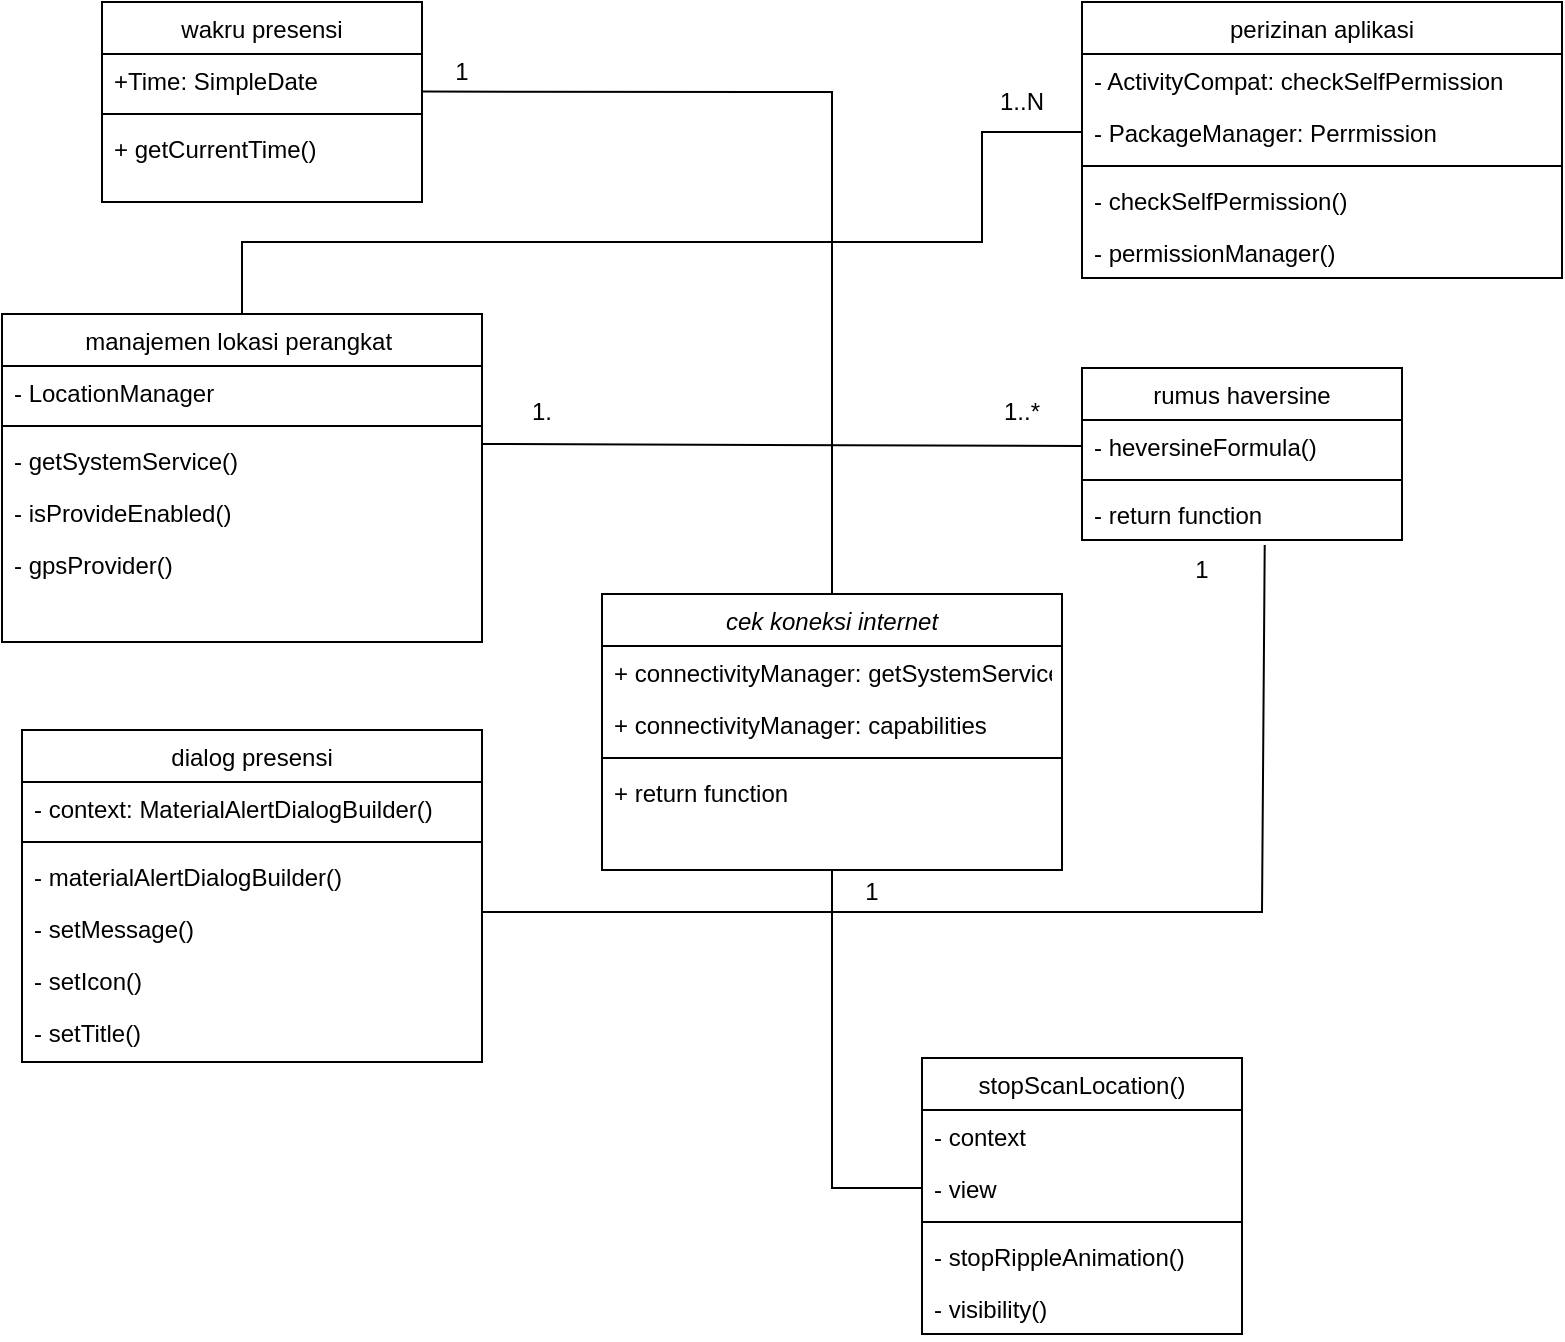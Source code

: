 <mxfile version="20.0.4" type="device"><diagram id="C5RBs43oDa-KdzZeNtuy" name="Page-1"><mxGraphModel dx="1153" dy="677" grid="1" gridSize="10" guides="1" tooltips="1" connect="1" arrows="1" fold="1" page="1" pageScale="1" pageWidth="827" pageHeight="1169" math="0" shadow="0"><root><mxCell id="WIyWlLk6GJQsqaUBKTNV-0"/><mxCell id="WIyWlLk6GJQsqaUBKTNV-1" parent="WIyWlLk6GJQsqaUBKTNV-0"/><mxCell id="zkfFHV4jXpPFQw0GAbJ--0" value="cek koneksi internet" style="swimlane;fontStyle=2;align=center;verticalAlign=top;childLayout=stackLayout;horizontal=1;startSize=26;horizontalStack=0;resizeParent=1;resizeLast=0;collapsible=1;marginBottom=0;rounded=0;shadow=0;strokeWidth=1;" parent="WIyWlLk6GJQsqaUBKTNV-1" vertex="1"><mxGeometry x="330" y="376" width="230" height="138" as="geometry"><mxRectangle x="230" y="140" width="160" height="26" as="alternateBounds"/></mxGeometry></mxCell><mxCell id="zkfFHV4jXpPFQw0GAbJ--1" value="+ connectivityManager: getSystemService" style="text;align=left;verticalAlign=top;spacingLeft=4;spacingRight=4;overflow=hidden;rotatable=0;points=[[0,0.5],[1,0.5]];portConstraint=eastwest;" parent="zkfFHV4jXpPFQw0GAbJ--0" vertex="1"><mxGeometry y="26" width="230" height="26" as="geometry"/></mxCell><mxCell id="zkfFHV4jXpPFQw0GAbJ--2" value="+ connectivityManager: capabilities" style="text;align=left;verticalAlign=top;spacingLeft=4;spacingRight=4;overflow=hidden;rotatable=0;points=[[0,0.5],[1,0.5]];portConstraint=eastwest;rounded=0;shadow=0;html=0;" parent="zkfFHV4jXpPFQw0GAbJ--0" vertex="1"><mxGeometry y="52" width="230" height="26" as="geometry"/></mxCell><mxCell id="zkfFHV4jXpPFQw0GAbJ--4" value="" style="line;html=1;strokeWidth=1;align=left;verticalAlign=middle;spacingTop=-1;spacingLeft=3;spacingRight=3;rotatable=0;labelPosition=right;points=[];portConstraint=eastwest;" parent="zkfFHV4jXpPFQw0GAbJ--0" vertex="1"><mxGeometry y="78" width="230" height="8" as="geometry"/></mxCell><mxCell id="zkfFHV4jXpPFQw0GAbJ--5" value="+ return function " style="text;align=left;verticalAlign=top;spacingLeft=4;spacingRight=4;overflow=hidden;rotatable=0;points=[[0,0.5],[1,0.5]];portConstraint=eastwest;" parent="zkfFHV4jXpPFQw0GAbJ--0" vertex="1"><mxGeometry y="86" width="230" height="26" as="geometry"/></mxCell><mxCell id="zkfFHV4jXpPFQw0GAbJ--6" value="perizinan aplikasi" style="swimlane;fontStyle=0;align=center;verticalAlign=top;childLayout=stackLayout;horizontal=1;startSize=26;horizontalStack=0;resizeParent=1;resizeLast=0;collapsible=1;marginBottom=0;rounded=0;shadow=0;strokeWidth=1;" parent="WIyWlLk6GJQsqaUBKTNV-1" vertex="1"><mxGeometry x="570" y="80" width="240" height="138" as="geometry"><mxRectangle x="130" y="380" width="160" height="26" as="alternateBounds"/></mxGeometry></mxCell><mxCell id="zkfFHV4jXpPFQw0GAbJ--7" value="- ActivityCompat: checkSelfPermission" style="text;align=left;verticalAlign=top;spacingLeft=4;spacingRight=4;overflow=hidden;rotatable=0;points=[[0,0.5],[1,0.5]];portConstraint=eastwest;" parent="zkfFHV4jXpPFQw0GAbJ--6" vertex="1"><mxGeometry y="26" width="240" height="26" as="geometry"/></mxCell><mxCell id="zkfFHV4jXpPFQw0GAbJ--8" value="- PackageManager: Perrmission" style="text;align=left;verticalAlign=top;spacingLeft=4;spacingRight=4;overflow=hidden;rotatable=0;points=[[0,0.5],[1,0.5]];portConstraint=eastwest;rounded=0;shadow=0;html=0;" parent="zkfFHV4jXpPFQw0GAbJ--6" vertex="1"><mxGeometry y="52" width="240" height="26" as="geometry"/></mxCell><mxCell id="zkfFHV4jXpPFQw0GAbJ--9" value="" style="line;html=1;strokeWidth=1;align=left;verticalAlign=middle;spacingTop=-1;spacingLeft=3;spacingRight=3;rotatable=0;labelPosition=right;points=[];portConstraint=eastwest;" parent="zkfFHV4jXpPFQw0GAbJ--6" vertex="1"><mxGeometry y="78" width="240" height="8" as="geometry"/></mxCell><mxCell id="zkfFHV4jXpPFQw0GAbJ--11" value="- checkSelfPermission()" style="text;align=left;verticalAlign=top;spacingLeft=4;spacingRight=4;overflow=hidden;rotatable=0;points=[[0,0.5],[1,0.5]];portConstraint=eastwest;" parent="zkfFHV4jXpPFQw0GAbJ--6" vertex="1"><mxGeometry y="86" width="240" height="26" as="geometry"/></mxCell><mxCell id="Y8-s1_e4RGCj4OyxKN_6-17" value="- permissionManager()" style="text;align=left;verticalAlign=top;spacingLeft=4;spacingRight=4;overflow=hidden;rotatable=0;points=[[0,0.5],[1,0.5]];portConstraint=eastwest;" vertex="1" parent="zkfFHV4jXpPFQw0GAbJ--6"><mxGeometry y="112" width="240" height="26" as="geometry"/></mxCell><mxCell id="zkfFHV4jXpPFQw0GAbJ--13" value="rumus haversine" style="swimlane;fontStyle=0;align=center;verticalAlign=top;childLayout=stackLayout;horizontal=1;startSize=26;horizontalStack=0;resizeParent=1;resizeLast=0;collapsible=1;marginBottom=0;rounded=0;shadow=0;strokeWidth=1;" parent="WIyWlLk6GJQsqaUBKTNV-1" vertex="1"><mxGeometry x="570" y="263" width="160" height="86" as="geometry"><mxRectangle x="340" y="380" width="170" height="26" as="alternateBounds"/></mxGeometry></mxCell><mxCell id="zkfFHV4jXpPFQw0GAbJ--14" value="- heversineFormula()" style="text;align=left;verticalAlign=top;spacingLeft=4;spacingRight=4;overflow=hidden;rotatable=0;points=[[0,0.5],[1,0.5]];portConstraint=eastwest;" parent="zkfFHV4jXpPFQw0GAbJ--13" vertex="1"><mxGeometry y="26" width="160" height="26" as="geometry"/></mxCell><mxCell id="zkfFHV4jXpPFQw0GAbJ--15" value="" style="line;html=1;strokeWidth=1;align=left;verticalAlign=middle;spacingTop=-1;spacingLeft=3;spacingRight=3;rotatable=0;labelPosition=right;points=[];portConstraint=eastwest;" parent="zkfFHV4jXpPFQw0GAbJ--13" vertex="1"><mxGeometry y="52" width="160" height="8" as="geometry"/></mxCell><mxCell id="DS_W4THvFsy85oyF9Q2x-8" value="- return function " style="text;align=left;verticalAlign=top;spacingLeft=4;spacingRight=4;overflow=hidden;rotatable=0;points=[[0,0.5],[1,0.5]];portConstraint=eastwest;" parent="zkfFHV4jXpPFQw0GAbJ--13" vertex="1"><mxGeometry y="60" width="160" height="26" as="geometry"/></mxCell><mxCell id="zkfFHV4jXpPFQw0GAbJ--17" value="wakru presensi" style="swimlane;fontStyle=0;align=center;verticalAlign=top;childLayout=stackLayout;horizontal=1;startSize=26;horizontalStack=0;resizeParent=1;resizeLast=0;collapsible=1;marginBottom=0;rounded=0;shadow=0;strokeWidth=1;" parent="WIyWlLk6GJQsqaUBKTNV-1" vertex="1"><mxGeometry x="80" y="80" width="160" height="100" as="geometry"><mxRectangle x="550" y="140" width="160" height="26" as="alternateBounds"/></mxGeometry></mxCell><mxCell id="zkfFHV4jXpPFQw0GAbJ--18" value="+Time: SimpleDate" style="text;align=left;verticalAlign=top;spacingLeft=4;spacingRight=4;overflow=hidden;rotatable=0;points=[[0,0.5],[1,0.5]];portConstraint=eastwest;" parent="zkfFHV4jXpPFQw0GAbJ--17" vertex="1"><mxGeometry y="26" width="160" height="26" as="geometry"/></mxCell><mxCell id="zkfFHV4jXpPFQw0GAbJ--23" value="" style="line;html=1;strokeWidth=1;align=left;verticalAlign=middle;spacingTop=-1;spacingLeft=3;spacingRight=3;rotatable=0;labelPosition=right;points=[];portConstraint=eastwest;" parent="zkfFHV4jXpPFQw0GAbJ--17" vertex="1"><mxGeometry y="52" width="160" height="8" as="geometry"/></mxCell><mxCell id="zkfFHV4jXpPFQw0GAbJ--24" value="+ getCurrentTime()" style="text;align=left;verticalAlign=top;spacingLeft=4;spacingRight=4;overflow=hidden;rotatable=0;points=[[0,0.5],[1,0.5]];portConstraint=eastwest;" parent="zkfFHV4jXpPFQw0GAbJ--17" vertex="1"><mxGeometry y="60" width="160" height="26" as="geometry"/></mxCell><mxCell id="DS_W4THvFsy85oyF9Q2x-2" value="manajemen lokasi perangkat " style="swimlane;fontStyle=0;align=center;verticalAlign=top;childLayout=stackLayout;horizontal=1;startSize=26;horizontalStack=0;resizeParent=1;resizeLast=0;collapsible=1;marginBottom=0;rounded=0;shadow=0;strokeWidth=1;" parent="WIyWlLk6GJQsqaUBKTNV-1" vertex="1"><mxGeometry x="30" y="236" width="240" height="164" as="geometry"><mxRectangle x="130" y="380" width="160" height="26" as="alternateBounds"/></mxGeometry></mxCell><mxCell id="DS_W4THvFsy85oyF9Q2x-3" value="- LocationManager" style="text;align=left;verticalAlign=top;spacingLeft=4;spacingRight=4;overflow=hidden;rotatable=0;points=[[0,0.5],[1,0.5]];portConstraint=eastwest;" parent="DS_W4THvFsy85oyF9Q2x-2" vertex="1"><mxGeometry y="26" width="240" height="26" as="geometry"/></mxCell><mxCell id="DS_W4THvFsy85oyF9Q2x-5" value="" style="line;html=1;strokeWidth=1;align=left;verticalAlign=middle;spacingTop=-1;spacingLeft=3;spacingRight=3;rotatable=0;labelPosition=right;points=[];portConstraint=eastwest;" parent="DS_W4THvFsy85oyF9Q2x-2" vertex="1"><mxGeometry y="52" width="240" height="8" as="geometry"/></mxCell><mxCell id="DS_W4THvFsy85oyF9Q2x-6" value="- getSystemService()" style="text;align=left;verticalAlign=top;spacingLeft=4;spacingRight=4;overflow=hidden;rotatable=0;points=[[0,0.5],[1,0.5]];portConstraint=eastwest;" parent="DS_W4THvFsy85oyF9Q2x-2" vertex="1"><mxGeometry y="60" width="240" height="26" as="geometry"/></mxCell><mxCell id="Y8-s1_e4RGCj4OyxKN_6-16" value="- isProvideEnabled()" style="text;align=left;verticalAlign=top;spacingLeft=4;spacingRight=4;overflow=hidden;rotatable=0;points=[[0,0.5],[1,0.5]];portConstraint=eastwest;" vertex="1" parent="DS_W4THvFsy85oyF9Q2x-2"><mxGeometry y="86" width="240" height="26" as="geometry"/></mxCell><mxCell id="Y8-s1_e4RGCj4OyxKN_6-15" value="- gpsProvider()" style="text;align=left;verticalAlign=top;spacingLeft=4;spacingRight=4;overflow=hidden;rotatable=0;points=[[0,0.5],[1,0.5]];portConstraint=eastwest;" vertex="1" parent="DS_W4THvFsy85oyF9Q2x-2"><mxGeometry y="112" width="240" height="26" as="geometry"/></mxCell><mxCell id="DS_W4THvFsy85oyF9Q2x-9" value="dialog presensi" style="swimlane;fontStyle=0;align=center;verticalAlign=top;childLayout=stackLayout;horizontal=1;startSize=26;horizontalStack=0;resizeParent=1;resizeLast=0;collapsible=1;marginBottom=0;rounded=0;shadow=0;strokeWidth=1;" parent="WIyWlLk6GJQsqaUBKTNV-1" vertex="1"><mxGeometry x="40" y="444" width="230" height="166" as="geometry"><mxRectangle x="130" y="380" width="160" height="26" as="alternateBounds"/></mxGeometry></mxCell><mxCell id="DS_W4THvFsy85oyF9Q2x-10" value="- context: MaterialAlertDialogBuilder()" style="text;align=left;verticalAlign=top;spacingLeft=4;spacingRight=4;overflow=hidden;rotatable=0;points=[[0,0.5],[1,0.5]];portConstraint=eastwest;" parent="DS_W4THvFsy85oyF9Q2x-9" vertex="1"><mxGeometry y="26" width="230" height="26" as="geometry"/></mxCell><mxCell id="DS_W4THvFsy85oyF9Q2x-12" value="" style="line;html=1;strokeWidth=1;align=left;verticalAlign=middle;spacingTop=-1;spacingLeft=3;spacingRight=3;rotatable=0;labelPosition=right;points=[];portConstraint=eastwest;" parent="DS_W4THvFsy85oyF9Q2x-9" vertex="1"><mxGeometry y="52" width="230" height="8" as="geometry"/></mxCell><mxCell id="DS_W4THvFsy85oyF9Q2x-13" value="- materialAlertDialogBuilder()" style="text;align=left;verticalAlign=top;spacingLeft=4;spacingRight=4;overflow=hidden;rotatable=0;points=[[0,0.5],[1,0.5]];portConstraint=eastwest;" parent="DS_W4THvFsy85oyF9Q2x-9" vertex="1"><mxGeometry y="60" width="230" height="26" as="geometry"/></mxCell><mxCell id="Y8-s1_e4RGCj4OyxKN_6-29" value="- setMessage()" style="text;align=left;verticalAlign=top;spacingLeft=4;spacingRight=4;overflow=hidden;rotatable=0;points=[[0,0.5],[1,0.5]];portConstraint=eastwest;" vertex="1" parent="DS_W4THvFsy85oyF9Q2x-9"><mxGeometry y="86" width="230" height="26" as="geometry"/></mxCell><mxCell id="Y8-s1_e4RGCj4OyxKN_6-30" value="- setIcon()" style="text;align=left;verticalAlign=top;spacingLeft=4;spacingRight=4;overflow=hidden;rotatable=0;points=[[0,0.5],[1,0.5]];portConstraint=eastwest;" vertex="1" parent="DS_W4THvFsy85oyF9Q2x-9"><mxGeometry y="112" width="230" height="26" as="geometry"/></mxCell><mxCell id="Y8-s1_e4RGCj4OyxKN_6-20" value="- setTitle()" style="text;align=left;verticalAlign=top;spacingLeft=4;spacingRight=4;overflow=hidden;rotatable=0;points=[[0,0.5],[1,0.5]];portConstraint=eastwest;" vertex="1" parent="DS_W4THvFsy85oyF9Q2x-9"><mxGeometry y="138" width="230" height="26" as="geometry"/></mxCell><mxCell id="DS_W4THvFsy85oyF9Q2x-14" value="stopScanLocation()" style="swimlane;fontStyle=0;align=center;verticalAlign=top;childLayout=stackLayout;horizontal=1;startSize=26;horizontalStack=0;resizeParent=1;resizeLast=0;collapsible=1;marginBottom=0;rounded=0;shadow=0;strokeWidth=1;" parent="WIyWlLk6GJQsqaUBKTNV-1" vertex="1"><mxGeometry x="490" y="608" width="160" height="138" as="geometry"><mxRectangle x="130" y="380" width="160" height="26" as="alternateBounds"/></mxGeometry></mxCell><mxCell id="DS_W4THvFsy85oyF9Q2x-15" value="- context" style="text;align=left;verticalAlign=top;spacingLeft=4;spacingRight=4;overflow=hidden;rotatable=0;points=[[0,0.5],[1,0.5]];portConstraint=eastwest;" parent="DS_W4THvFsy85oyF9Q2x-14" vertex="1"><mxGeometry y="26" width="160" height="26" as="geometry"/></mxCell><mxCell id="DS_W4THvFsy85oyF9Q2x-16" value="- view" style="text;align=left;verticalAlign=top;spacingLeft=4;spacingRight=4;overflow=hidden;rotatable=0;points=[[0,0.5],[1,0.5]];portConstraint=eastwest;rounded=0;shadow=0;html=0;" parent="DS_W4THvFsy85oyF9Q2x-14" vertex="1"><mxGeometry y="52" width="160" height="26" as="geometry"/></mxCell><mxCell id="DS_W4THvFsy85oyF9Q2x-18" value="" style="line;html=1;strokeWidth=1;align=left;verticalAlign=middle;spacingTop=-1;spacingLeft=3;spacingRight=3;rotatable=0;labelPosition=right;points=[];portConstraint=eastwest;" parent="DS_W4THvFsy85oyF9Q2x-14" vertex="1"><mxGeometry y="78" width="160" height="8" as="geometry"/></mxCell><mxCell id="DS_W4THvFsy85oyF9Q2x-19" value="- stopRippleAnimation()" style="text;align=left;verticalAlign=top;spacingLeft=4;spacingRight=4;overflow=hidden;rotatable=0;points=[[0,0.5],[1,0.5]];portConstraint=eastwest;" parent="DS_W4THvFsy85oyF9Q2x-14" vertex="1"><mxGeometry y="86" width="160" height="26" as="geometry"/></mxCell><mxCell id="Y8-s1_e4RGCj4OyxKN_6-18" value="- visibility()" style="text;align=left;verticalAlign=top;spacingLeft=4;spacingRight=4;overflow=hidden;rotatable=0;points=[[0,0.5],[1,0.5]];portConstraint=eastwest;" vertex="1" parent="DS_W4THvFsy85oyF9Q2x-14"><mxGeometry y="112" width="160" height="26" as="geometry"/></mxCell><mxCell id="Y8-s1_e4RGCj4OyxKN_6-1" value="1" style="text;html=1;strokeColor=none;fillColor=none;align=center;verticalAlign=middle;whiteSpace=wrap;rounded=0;" vertex="1" parent="WIyWlLk6GJQsqaUBKTNV-1"><mxGeometry x="450" y="520" width="30" height="10" as="geometry"/></mxCell><mxCell id="Y8-s1_e4RGCj4OyxKN_6-3" value="" style="endArrow=none;html=1;rounded=0;entryX=0.5;entryY=1;entryDx=0;entryDy=0;exitX=0;exitY=0.5;exitDx=0;exitDy=0;" edge="1" parent="WIyWlLk6GJQsqaUBKTNV-1" source="DS_W4THvFsy85oyF9Q2x-16" target="zkfFHV4jXpPFQw0GAbJ--0"><mxGeometry width="50" height="50" relative="1" as="geometry"><mxPoint x="430" y="690" as="sourcePoint"/><mxPoint x="480" y="640" as="targetPoint"/><Array as="points"><mxPoint x="445" y="673"/></Array></mxGeometry></mxCell><mxCell id="Y8-s1_e4RGCj4OyxKN_6-4" value="" style="endArrow=none;html=1;rounded=0;exitX=1;exitY=0.5;exitDx=0;exitDy=0;entryX=0;entryY=0.5;entryDx=0;entryDy=0;" edge="1" parent="WIyWlLk6GJQsqaUBKTNV-1" target="zkfFHV4jXpPFQw0GAbJ--14"><mxGeometry width="50" height="50" relative="1" as="geometry"><mxPoint x="270" y="301" as="sourcePoint"/><mxPoint x="500" y="250" as="targetPoint"/></mxGeometry></mxCell><mxCell id="Y8-s1_e4RGCj4OyxKN_6-5" value="1..*" style="text;html=1;strokeColor=none;fillColor=none;align=center;verticalAlign=middle;whiteSpace=wrap;rounded=0;" vertex="1" parent="WIyWlLk6GJQsqaUBKTNV-1"><mxGeometry x="510" y="270" width="60" height="30" as="geometry"/></mxCell><mxCell id="Y8-s1_e4RGCj4OyxKN_6-6" value="" style="endArrow=none;html=1;rounded=0;exitX=0.5;exitY=0;exitDx=0;exitDy=0;entryX=0;entryY=0.5;entryDx=0;entryDy=0;" edge="1" parent="WIyWlLk6GJQsqaUBKTNV-1" source="DS_W4THvFsy85oyF9Q2x-2" target="zkfFHV4jXpPFQw0GAbJ--8"><mxGeometry width="50" height="50" relative="1" as="geometry"><mxPoint x="410" y="170" as="sourcePoint"/><mxPoint x="460" y="120" as="targetPoint"/><Array as="points"><mxPoint x="150" y="200"/><mxPoint x="520" y="200"/><mxPoint x="520" y="145"/></Array></mxGeometry></mxCell><mxCell id="Y8-s1_e4RGCj4OyxKN_6-8" value="1..N" style="text;html=1;strokeColor=none;fillColor=none;align=center;verticalAlign=middle;whiteSpace=wrap;rounded=0;" vertex="1" parent="WIyWlLk6GJQsqaUBKTNV-1"><mxGeometry x="510" y="115" width="60" height="30" as="geometry"/></mxCell><mxCell id="Y8-s1_e4RGCj4OyxKN_6-9" value="" style="endArrow=none;html=1;rounded=0;exitX=1;exitY=0.722;exitDx=0;exitDy=0;exitPerimeter=0;entryX=0.5;entryY=0;entryDx=0;entryDy=0;" edge="1" parent="WIyWlLk6GJQsqaUBKTNV-1" source="zkfFHV4jXpPFQw0GAbJ--18" target="zkfFHV4jXpPFQw0GAbJ--0"><mxGeometry width="50" height="50" relative="1" as="geometry"><mxPoint x="310" y="140" as="sourcePoint"/><mxPoint x="360" y="90" as="targetPoint"/><Array as="points"><mxPoint x="445" y="125"/></Array></mxGeometry></mxCell><mxCell id="Y8-s1_e4RGCj4OyxKN_6-10" value="1" style="text;html=1;strokeColor=none;fillColor=none;align=center;verticalAlign=middle;whiteSpace=wrap;rounded=0;" vertex="1" parent="WIyWlLk6GJQsqaUBKTNV-1"><mxGeometry x="230" y="100" width="60" height="30" as="geometry"/></mxCell><mxCell id="Y8-s1_e4RGCj4OyxKN_6-11" value="" style="endArrow=none;html=1;rounded=0;exitX=1;exitY=0.5;exitDx=0;exitDy=0;entryX=0.571;entryY=1.097;entryDx=0;entryDy=0;entryPerimeter=0;" edge="1" parent="WIyWlLk6GJQsqaUBKTNV-1" target="DS_W4THvFsy85oyF9Q2x-8"><mxGeometry width="50" height="50" relative="1" as="geometry"><mxPoint x="270" y="535" as="sourcePoint"/><mxPoint x="340" y="550" as="targetPoint"/><Array as="points"><mxPoint x="660" y="535"/></Array></mxGeometry></mxCell><mxCell id="Y8-s1_e4RGCj4OyxKN_6-12" value="1" style="text;html=1;strokeColor=none;fillColor=none;align=center;verticalAlign=middle;whiteSpace=wrap;rounded=0;" vertex="1" parent="WIyWlLk6GJQsqaUBKTNV-1"><mxGeometry x="600" y="349" width="60" height="30" as="geometry"/></mxCell><mxCell id="Y8-s1_e4RGCj4OyxKN_6-14" value="1." style="text;html=1;strokeColor=none;fillColor=none;align=center;verticalAlign=middle;whiteSpace=wrap;rounded=0;" vertex="1" parent="WIyWlLk6GJQsqaUBKTNV-1"><mxGeometry x="270" y="270" width="60" height="30" as="geometry"/></mxCell></root></mxGraphModel></diagram></mxfile>